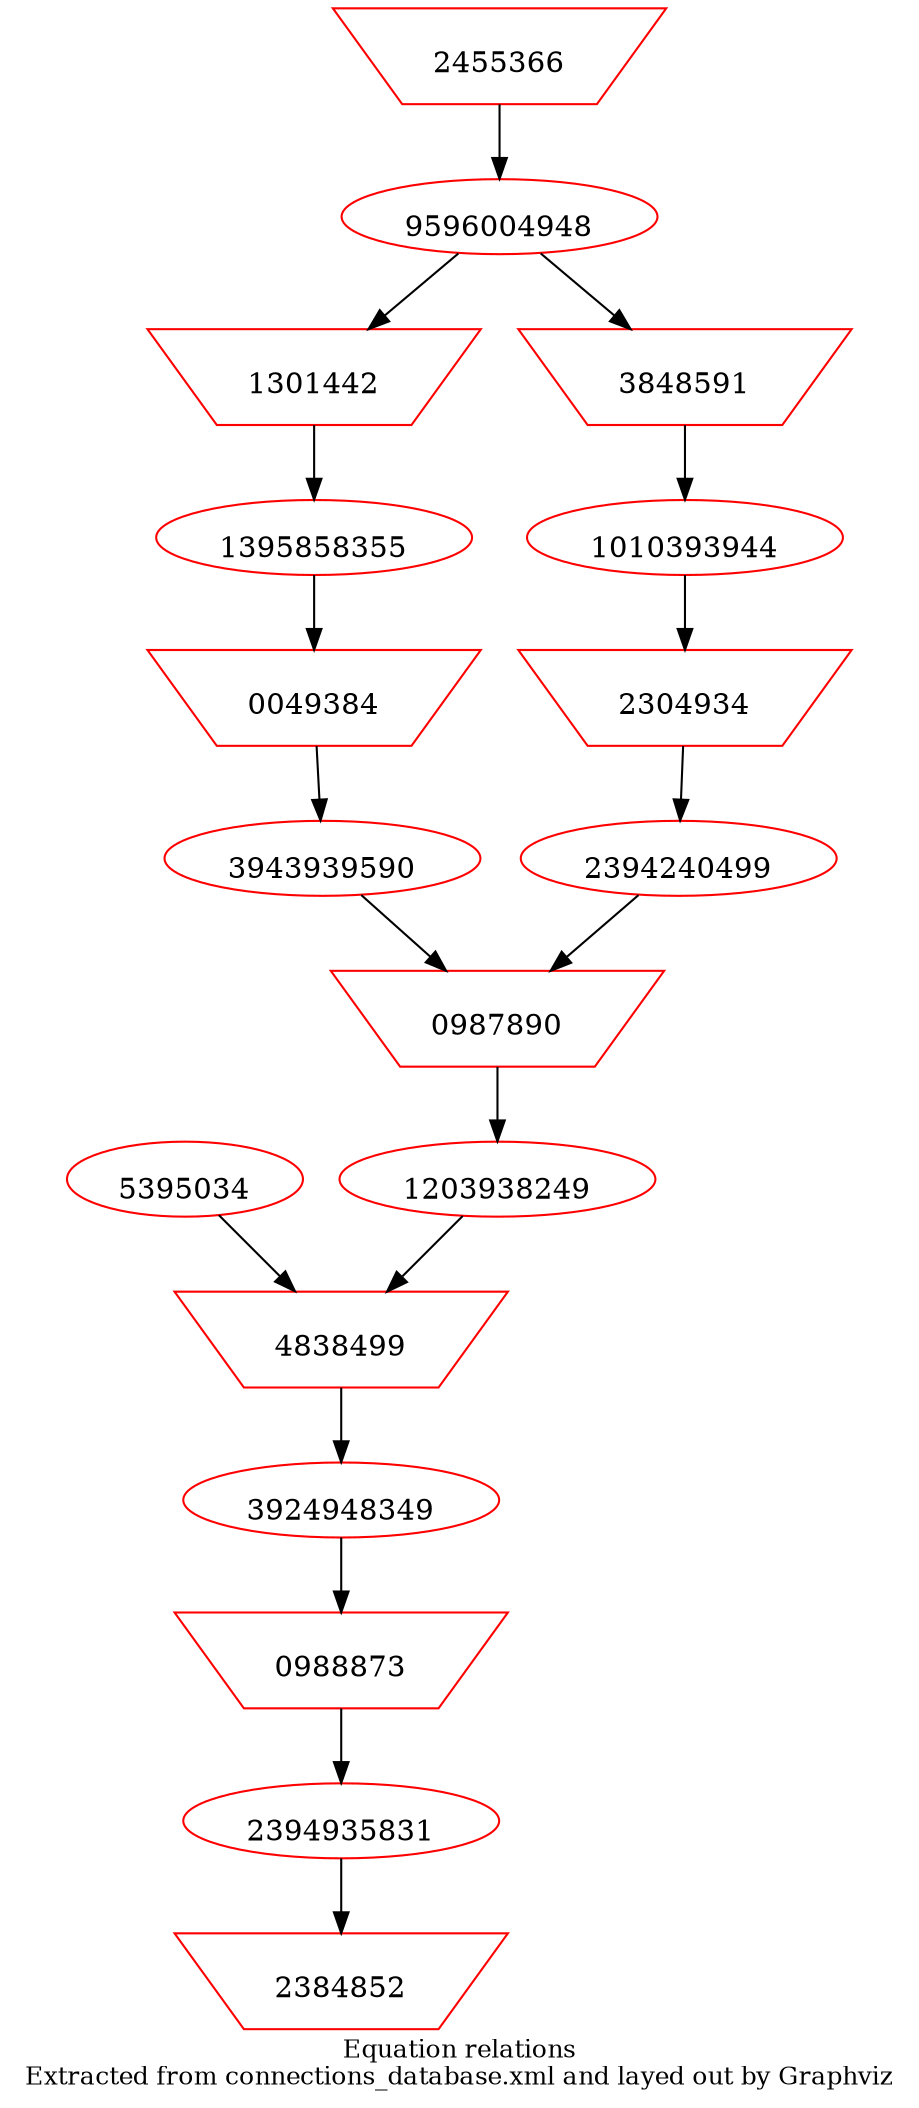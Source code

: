 # Graphviz
# date created: 20150805
# Command to produce output:
# neato -Tsvg thisfile.gv > out.svg
# http://www.graphviz.org/Gallery/directed/traffic_lights.gv.txt
# http://www.graphviz.org/content/traffic_lights
digraph physicsEquations {
overlap=false;
label="Equation relations\nExtracted from connections_database.xml and layed out by Graphviz";
fontsize=12;
5395034 [shape=ellipse,color=red,image="/Users/benpayne/version_controlled/proofofconcept/lib/images_feed_png/5395034.png",labelloc=b,URL="http://feed.com"];
1203938249 [shape=ellipse,color=red,image="/Users/benpayne/version_controlled/proofofconcept/lib/images_expression_png/1203938249.png",labelloc=b,URL="http://expre.com"];
1010393944 [shape=ellipse,color=red,image="/Users/benpayne/version_controlled/proofofconcept/lib/images_expression_png/1010393944.png",labelloc=b,URL="http://expre.com"];
2394935831 [shape=ellipse,color=red,image="/Users/benpayne/version_controlled/proofofconcept/lib/images_expression_png/2394935831.png",labelloc=b,URL="http://expre.com"];
9596004948 [shape=ellipse,color=red,image="/Users/benpayne/version_controlled/proofofconcept/lib/images_expression_png/9596004948.png",labelloc=b,URL="http://expre.com"];
1395858355 [shape=ellipse,color=red,image="/Users/benpayne/version_controlled/proofofconcept/lib/images_expression_png/1395858355.png",labelloc=b,URL="http://expre.com"];
2394240499 [shape=ellipse,color=red,image="/Users/benpayne/version_controlled/proofofconcept/lib/images_expression_png/2394240499.png",labelloc=b,URL="http://expre.com"];
3943939590 [shape=ellipse,color=red,image="/Users/benpayne/version_controlled/proofofconcept/lib/images_expression_png/3943939590.png",labelloc=b,URL="http://expre.com"];
3924948349 [shape=ellipse,color=red,image="/Users/benpayne/version_controlled/proofofconcept/lib/images_expression_png/3924948349.png",labelloc=b,URL="http://expre.com"];
2455366 [shape=invtrapezium,color=red,image="/Users/benpayne/version_controlled/proofofconcept/lib/images_infrule_png/declareInitialEq.png",labelloc=b,URL="http://infrule.com"];
4838499 [shape=invtrapezium,color=red,image="/Users/benpayne/version_controlled/proofofconcept/lib/images_infrule_png/subtractXfromBothSides.png",labelloc=b,URL="http://infrule.com"];
1301442 [shape=invtrapezium,color=red,image="/Users/benpayne/version_controlled/proofofconcept/lib/images_infrule_png/applyOperatorToBra.png",labelloc=b,URL="http://infrule.com"];
0049384 [shape=invtrapezium,color=red,image="/Users/benpayne/version_controlled/proofofconcept/lib/images_infrule_png/simplify.png",labelloc=b,URL="http://infrule.com"];
0988873 [shape=invtrapezium,color=red,image="/Users/benpayne/version_controlled/proofofconcept/lib/images_infrule_png/combineLikeTerms.png",labelloc=b,URL="http://infrule.com"];
3848591 [shape=invtrapezium,color=red,image="/Users/benpayne/version_controlled/proofofconcept/lib/images_infrule_png/applyOperatorToKet.png",labelloc=b,URL="http://infrule.com"];
0987890 [shape=invtrapezium,color=red,image="/Users/benpayne/version_controlled/proofofconcept/lib/images_infrule_png/LHSofEqXeqLHSofEqY.png",labelloc=b,URL="http://infrule.com"];
2304934 [shape=invtrapezium,color=red,image="/Users/benpayne/version_controlled/proofofconcept/lib/images_infrule_png/simplify.png",labelloc=b,URL="http://infrule.com"];
2384852 [shape=invtrapezium,color=red,image="/Users/benpayne/version_controlled/proofofconcept/lib/images_infrule_png/declareFinalEq.png",labelloc=b,URL="http://infrule.com"];
2455366 -> 9596004948;
9596004948 -> 3848591;
3848591 -> 1010393944;
9596004948 -> 1301442;
1301442 -> 1395858355;
1010393944 -> 2304934;
2304934 -> 2394240499;
1395858355 -> 0049384;
0049384 -> 3943939590;
2394240499 -> 0987890;
3943939590 -> 0987890;
0987890 -> 1203938249;
5395034 -> 4838499;
1203938249 -> 4838499;
4838499 -> 3924948349;
3924948349 -> 0988873;
0988873 -> 2394935831;
2394935831 -> 2384852;
}
